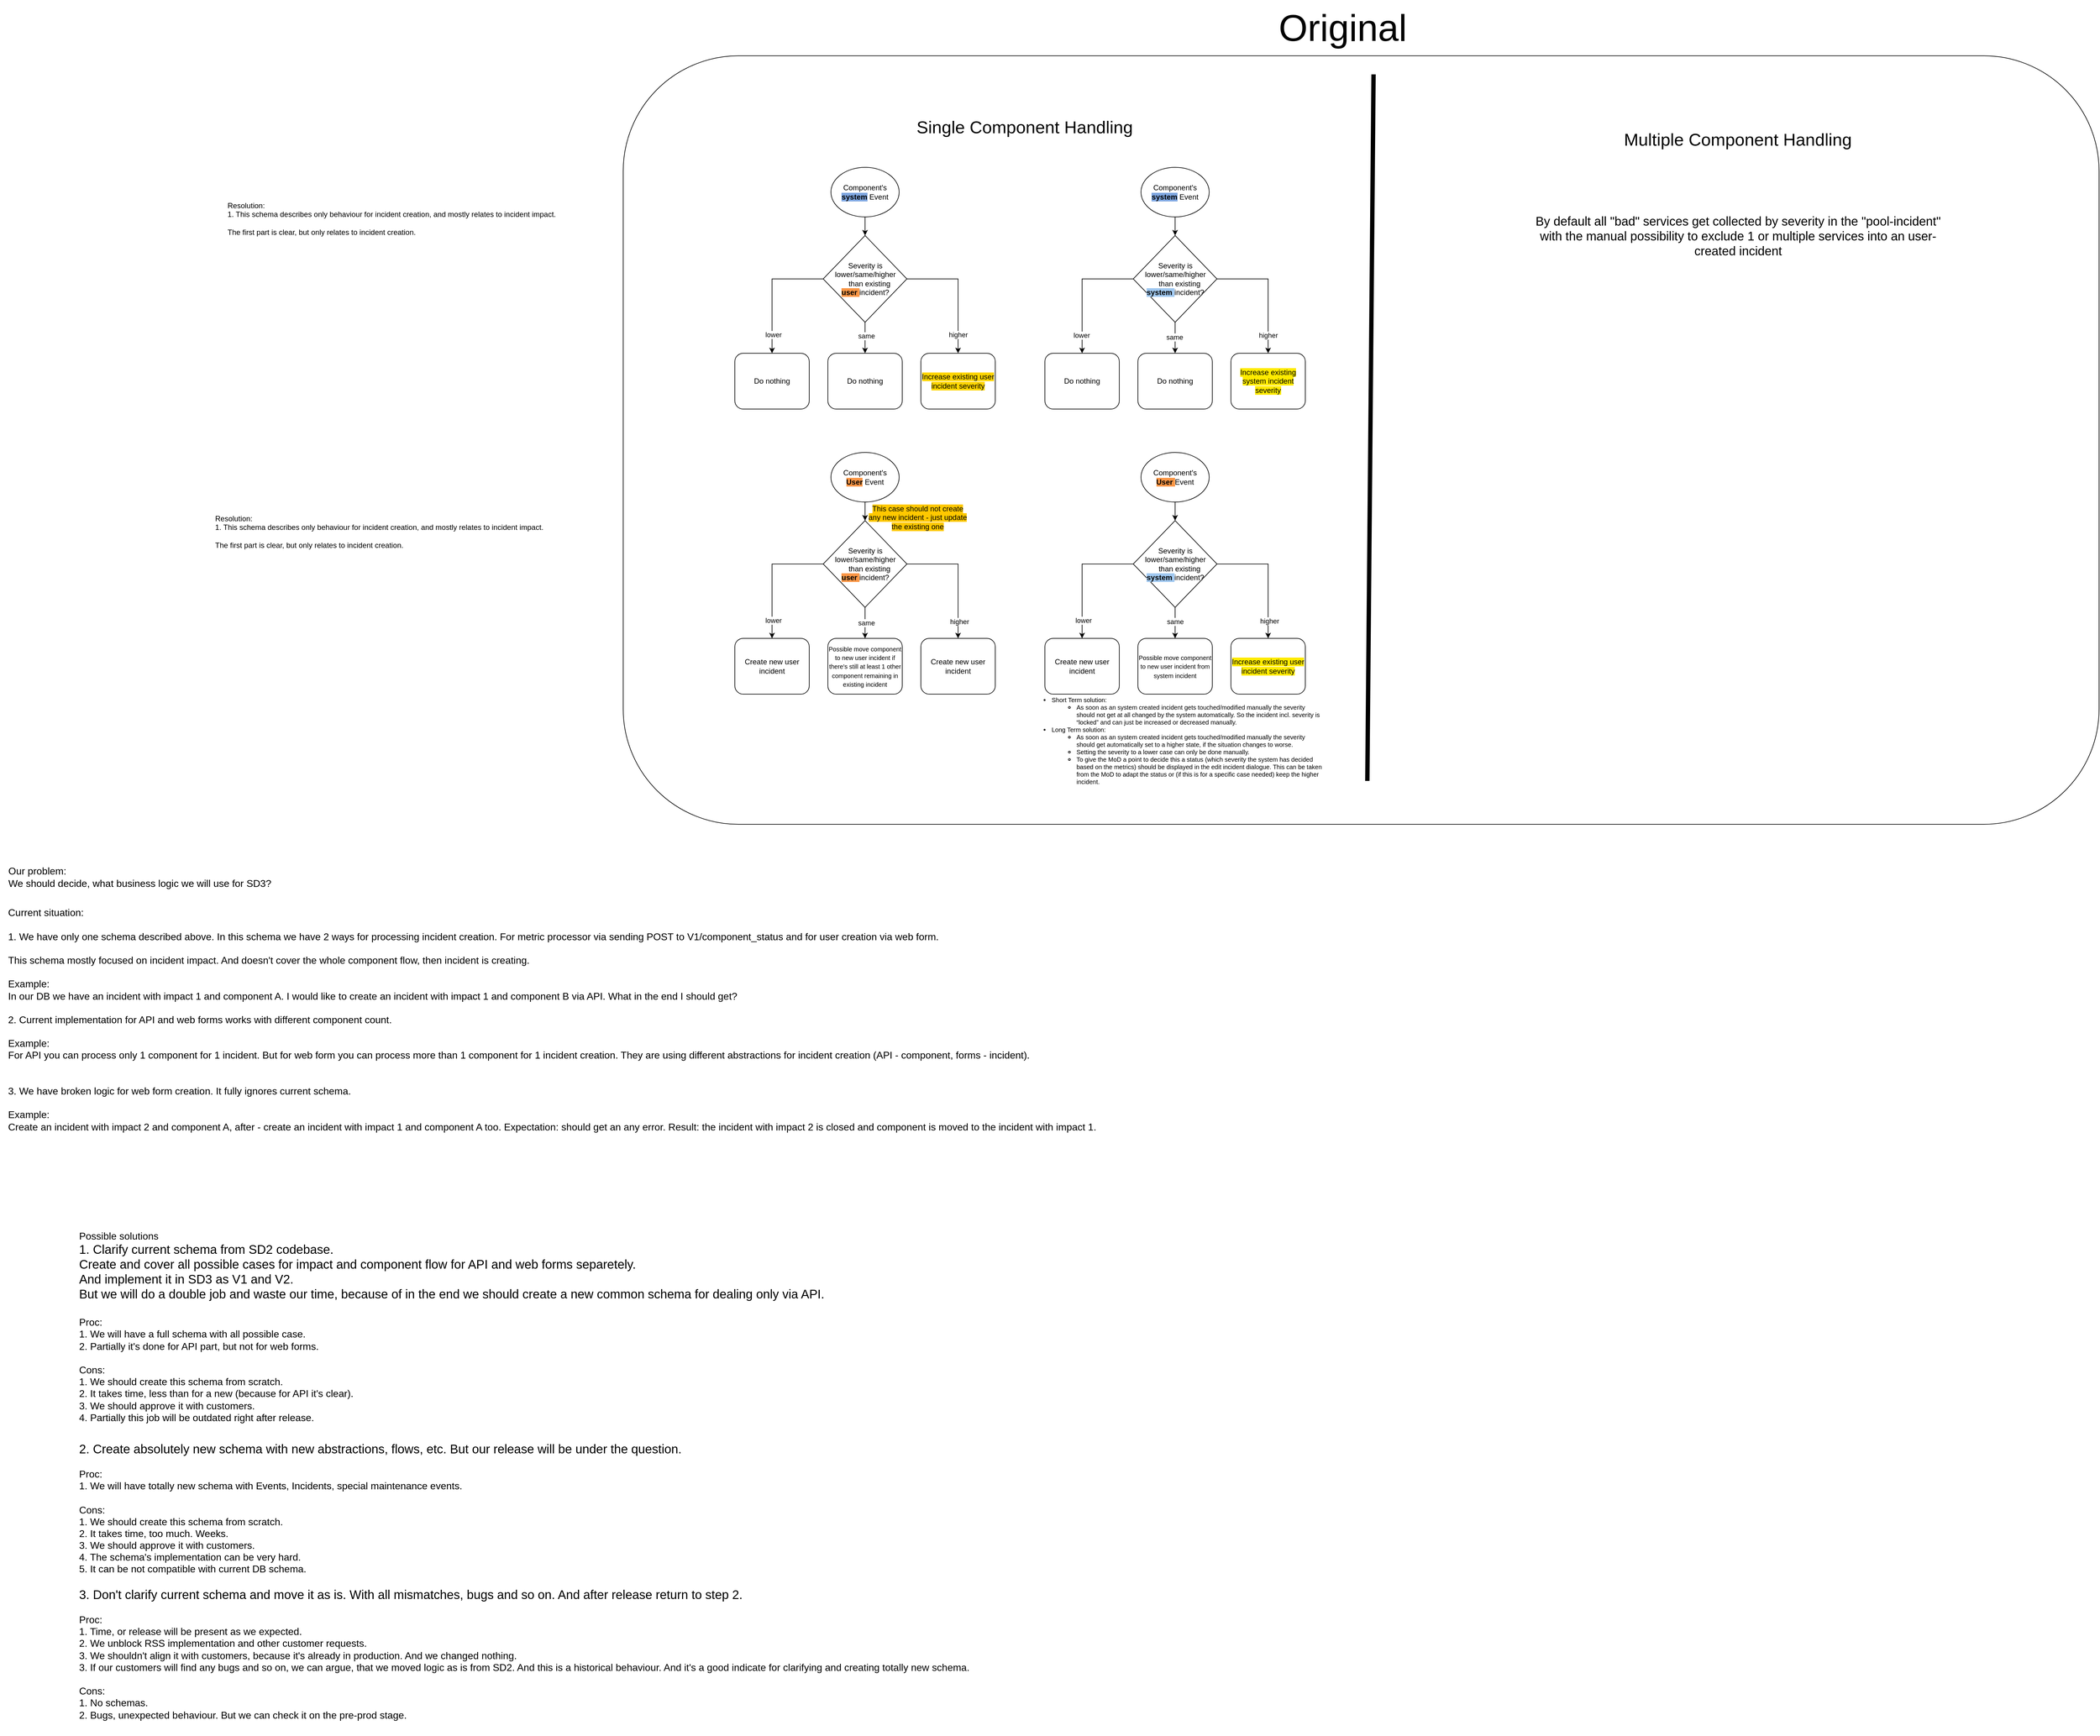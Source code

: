 <mxfile version="24.7.17">
  <diagram id="23iRSUPoRavnBvh4doch" name="Page-1">
    <mxGraphModel dx="3019" dy="1854" grid="1" gridSize="10" guides="1" tooltips="1" connect="1" arrows="1" fold="1" page="1" pageScale="1" pageWidth="827" pageHeight="1169" math="0" shadow="0">
      <root>
        <mxCell id="0" />
        <mxCell id="1" parent="0" />
        <mxCell id="AOC4Pka1vFd79-6JaPsT-1" value="" style="rounded=1;whiteSpace=wrap;html=1;" parent="1" vertex="1">
          <mxGeometry x="-180" y="-10" width="2380" height="1240" as="geometry" />
        </mxCell>
        <mxCell id="toGkSWeK2i7E6_Ux2etf-1" style="edgeStyle=orthogonalEdgeStyle;rounded=0;orthogonalLoop=1;jettySize=auto;html=1;exitX=0.5;exitY=1;exitDx=0;exitDy=0;entryX=0.5;entryY=0;entryDx=0;entryDy=0;" parent="1" source="toGkSWeK2i7E6_Ux2etf-2" target="toGkSWeK2i7E6_Ux2etf-9" edge="1">
          <mxGeometry relative="1" as="geometry" />
        </mxCell>
        <mxCell id="toGkSWeK2i7E6_Ux2etf-2" value="Component&#39;s &lt;b&gt;&lt;span style=&quot;background-color: rgb(126, 166, 224);&quot;&gt;system&lt;/span&gt; &lt;/b&gt;Event" style="ellipse;whiteSpace=wrap;html=1;" parent="1" vertex="1">
          <mxGeometry x="155" y="170" width="110" height="80" as="geometry" />
        </mxCell>
        <mxCell id="toGkSWeK2i7E6_Ux2etf-3" style="edgeStyle=orthogonalEdgeStyle;rounded=0;orthogonalLoop=1;jettySize=auto;html=1;exitX=0.5;exitY=1;exitDx=0;exitDy=0;entryX=0.5;entryY=0;entryDx=0;entryDy=0;" parent="1" source="toGkSWeK2i7E6_Ux2etf-9" target="toGkSWeK2i7E6_Ux2etf-11" edge="1">
          <mxGeometry relative="1" as="geometry" />
        </mxCell>
        <mxCell id="toGkSWeK2i7E6_Ux2etf-4" value="same" style="edgeLabel;html=1;align=center;verticalAlign=middle;resizable=0;points=[];" parent="toGkSWeK2i7E6_Ux2etf-3" vertex="1" connectable="0">
          <mxGeometry x="-0.133" y="2" relative="1" as="geometry">
            <mxPoint as="offset" />
          </mxGeometry>
        </mxCell>
        <mxCell id="toGkSWeK2i7E6_Ux2etf-5" style="edgeStyle=orthogonalEdgeStyle;rounded=0;orthogonalLoop=1;jettySize=auto;html=1;exitX=0;exitY=0.5;exitDx=0;exitDy=0;entryX=0.5;entryY=0;entryDx=0;entryDy=0;" parent="1" source="toGkSWeK2i7E6_Ux2etf-9" target="toGkSWeK2i7E6_Ux2etf-10" edge="1">
          <mxGeometry relative="1" as="geometry" />
        </mxCell>
        <mxCell id="toGkSWeK2i7E6_Ux2etf-6" value="&lt;div&gt;lower&lt;/div&gt;" style="edgeLabel;html=1;align=center;verticalAlign=middle;resizable=0;points=[];" parent="toGkSWeK2i7E6_Ux2etf-5" vertex="1" connectable="0">
          <mxGeometry x="0.687" y="2" relative="1" as="geometry">
            <mxPoint y="1" as="offset" />
          </mxGeometry>
        </mxCell>
        <mxCell id="toGkSWeK2i7E6_Ux2etf-7" style="edgeStyle=orthogonalEdgeStyle;rounded=0;orthogonalLoop=1;jettySize=auto;html=1;exitX=1;exitY=0.5;exitDx=0;exitDy=0;entryX=0.5;entryY=0;entryDx=0;entryDy=0;" parent="1" source="toGkSWeK2i7E6_Ux2etf-9" target="toGkSWeK2i7E6_Ux2etf-12" edge="1">
          <mxGeometry relative="1" as="geometry" />
        </mxCell>
        <mxCell id="toGkSWeK2i7E6_Ux2etf-8" value="higher" style="edgeLabel;html=1;align=center;verticalAlign=middle;resizable=0;points=[];" parent="toGkSWeK2i7E6_Ux2etf-7" vertex="1" connectable="0">
          <mxGeometry x="0.687" relative="1" as="geometry">
            <mxPoint y="1" as="offset" />
          </mxGeometry>
        </mxCell>
        <mxCell id="toGkSWeK2i7E6_Ux2etf-9" value="Severity is &#x9;&lt;br&gt;lower/same/higher &lt;br&gt;&lt;span style=&quot;&quot;&gt;&lt;span style=&quot;white-space: pre;&quot;&gt;&amp;nbsp;&amp;nbsp;&amp;nbsp;&amp;nbsp;&lt;/span&gt;&lt;/span&gt;than existing &lt;br&gt;&lt;b&gt;&lt;span style=&quot;background-color: rgb(250 , 150 , 70)&quot;&gt;user &lt;/span&gt;&lt;/b&gt;incident?" style="rhombus;whiteSpace=wrap;html=1;" parent="1" vertex="1">
          <mxGeometry x="142.5" y="280" width="135" height="140" as="geometry" />
        </mxCell>
        <mxCell id="toGkSWeK2i7E6_Ux2etf-10" value="Do nothing" style="rounded=1;whiteSpace=wrap;html=1;" parent="1" vertex="1">
          <mxGeometry y="470" width="120" height="90" as="geometry" />
        </mxCell>
        <mxCell id="toGkSWeK2i7E6_Ux2etf-11" value="Do nothing" style="rounded=1;whiteSpace=wrap;html=1;" parent="1" vertex="1">
          <mxGeometry x="150" y="470" width="120" height="90" as="geometry" />
        </mxCell>
        <mxCell id="toGkSWeK2i7E6_Ux2etf-12" value="&lt;span style=&quot;background-color: rgb(255, 213, 0);&quot;&gt;Increase existing user incident severity&lt;/span&gt;" style="rounded=1;whiteSpace=wrap;html=1;" parent="1" vertex="1">
          <mxGeometry x="300" y="470" width="120" height="90" as="geometry" />
        </mxCell>
        <mxCell id="toGkSWeK2i7E6_Ux2etf-13" style="edgeStyle=orthogonalEdgeStyle;rounded=0;orthogonalLoop=1;jettySize=auto;html=1;exitX=0.5;exitY=1;exitDx=0;exitDy=0;entryX=0.5;entryY=0;entryDx=0;entryDy=0;" parent="1" source="toGkSWeK2i7E6_Ux2etf-14" target="toGkSWeK2i7E6_Ux2etf-21" edge="1">
          <mxGeometry relative="1" as="geometry" />
        </mxCell>
        <mxCell id="toGkSWeK2i7E6_Ux2etf-14" value="Component&#39;s &lt;b&gt;&lt;span style=&quot;background-color: rgb(126, 166, 224);&quot;&gt;system&lt;/span&gt; &lt;/b&gt;Event" style="ellipse;whiteSpace=wrap;html=1;" parent="1" vertex="1">
          <mxGeometry x="655" y="170" width="110" height="80" as="geometry" />
        </mxCell>
        <mxCell id="toGkSWeK2i7E6_Ux2etf-15" style="edgeStyle=orthogonalEdgeStyle;rounded=0;orthogonalLoop=1;jettySize=auto;html=1;exitX=0.5;exitY=1;exitDx=0;exitDy=0;entryX=0.5;entryY=0;entryDx=0;entryDy=0;" parent="1" source="toGkSWeK2i7E6_Ux2etf-21" target="toGkSWeK2i7E6_Ux2etf-23" edge="1">
          <mxGeometry relative="1" as="geometry" />
        </mxCell>
        <mxCell id="toGkSWeK2i7E6_Ux2etf-16" value="same" style="edgeLabel;html=1;align=center;verticalAlign=middle;resizable=0;points=[];" parent="toGkSWeK2i7E6_Ux2etf-15" vertex="1" connectable="0">
          <mxGeometry x="-0.067" y="-1" relative="1" as="geometry">
            <mxPoint as="offset" />
          </mxGeometry>
        </mxCell>
        <mxCell id="toGkSWeK2i7E6_Ux2etf-17" style="edgeStyle=orthogonalEdgeStyle;rounded=0;orthogonalLoop=1;jettySize=auto;html=1;exitX=0;exitY=0.5;exitDx=0;exitDy=0;entryX=0.5;entryY=0;entryDx=0;entryDy=0;" parent="1" source="toGkSWeK2i7E6_Ux2etf-21" target="toGkSWeK2i7E6_Ux2etf-22" edge="1">
          <mxGeometry relative="1" as="geometry" />
        </mxCell>
        <mxCell id="toGkSWeK2i7E6_Ux2etf-18" value="lower" style="edgeLabel;html=1;align=center;verticalAlign=middle;resizable=0;points=[];" parent="toGkSWeK2i7E6_Ux2etf-17" vertex="1" connectable="0">
          <mxGeometry x="0.704" y="-1" relative="1" as="geometry">
            <mxPoint y="1" as="offset" />
          </mxGeometry>
        </mxCell>
        <mxCell id="toGkSWeK2i7E6_Ux2etf-19" style="edgeStyle=orthogonalEdgeStyle;rounded=0;orthogonalLoop=1;jettySize=auto;html=1;exitX=1;exitY=0.5;exitDx=0;exitDy=0;entryX=0.5;entryY=0;entryDx=0;entryDy=0;" parent="1" source="toGkSWeK2i7E6_Ux2etf-21" target="toGkSWeK2i7E6_Ux2etf-24" edge="1">
          <mxGeometry relative="1" as="geometry" />
        </mxCell>
        <mxCell id="toGkSWeK2i7E6_Ux2etf-20" value="higher" style="edgeLabel;html=1;align=center;verticalAlign=middle;resizable=0;points=[];" parent="toGkSWeK2i7E6_Ux2etf-19" vertex="1" connectable="0">
          <mxGeometry x="0.72" relative="1" as="geometry">
            <mxPoint y="-1" as="offset" />
          </mxGeometry>
        </mxCell>
        <mxCell id="toGkSWeK2i7E6_Ux2etf-21" value="Severity is &#x9;&lt;br&gt;lower/same/higher &lt;br&gt;&lt;span style=&quot;&quot;&gt;&lt;span style=&quot;white-space: pre;&quot;&gt;&amp;nbsp;&amp;nbsp;&amp;nbsp;&amp;nbsp;&lt;/span&gt;&lt;/span&gt;than existing &lt;br&gt;&lt;b&gt;&lt;span style=&quot;background-color: rgb(160 , 200 , 240)&quot;&gt;system &lt;/span&gt;&lt;/b&gt;incident?" style="rhombus;whiteSpace=wrap;html=1;" parent="1" vertex="1">
          <mxGeometry x="642.5" y="280" width="135" height="140" as="geometry" />
        </mxCell>
        <mxCell id="toGkSWeK2i7E6_Ux2etf-22" value="Do nothing" style="rounded=1;whiteSpace=wrap;html=1;" parent="1" vertex="1">
          <mxGeometry x="500" y="470" width="120" height="90" as="geometry" />
        </mxCell>
        <mxCell id="toGkSWeK2i7E6_Ux2etf-23" value="Do nothing" style="rounded=1;whiteSpace=wrap;html=1;" parent="1" vertex="1">
          <mxGeometry x="650" y="470" width="120" height="90" as="geometry" />
        </mxCell>
        <mxCell id="toGkSWeK2i7E6_Ux2etf-24" value="&lt;span style=&quot;background-color: rgb(255, 234, 0);&quot;&gt;Increase existing system incident severity&lt;/span&gt;" style="rounded=1;whiteSpace=wrap;html=1;" parent="1" vertex="1">
          <mxGeometry x="800" y="470" width="120" height="90" as="geometry" />
        </mxCell>
        <mxCell id="toGkSWeK2i7E6_Ux2etf-25" style="edgeStyle=orthogonalEdgeStyle;rounded=0;orthogonalLoop=1;jettySize=auto;html=1;exitX=0.5;exitY=1;exitDx=0;exitDy=0;entryX=0.5;entryY=0;entryDx=0;entryDy=0;" parent="1" source="toGkSWeK2i7E6_Ux2etf-26" target="toGkSWeK2i7E6_Ux2etf-33" edge="1">
          <mxGeometry relative="1" as="geometry" />
        </mxCell>
        <mxCell id="toGkSWeK2i7E6_Ux2etf-26" value="Component&#39;s&lt;br&gt; &lt;b&gt;&lt;span style=&quot;background-color: rgb(250, 150, 70);&quot;&gt;User&lt;/span&gt; &lt;/b&gt;Event" style="ellipse;whiteSpace=wrap;html=1;" parent="1" vertex="1">
          <mxGeometry x="155" y="630" width="110" height="80" as="geometry" />
        </mxCell>
        <mxCell id="toGkSWeK2i7E6_Ux2etf-27" style="edgeStyle=orthogonalEdgeStyle;rounded=0;orthogonalLoop=1;jettySize=auto;html=1;exitX=0.5;exitY=1;exitDx=0;exitDy=0;entryX=0.5;entryY=0;entryDx=0;entryDy=0;" parent="1" source="toGkSWeK2i7E6_Ux2etf-33" target="toGkSWeK2i7E6_Ux2etf-35" edge="1">
          <mxGeometry relative="1" as="geometry" />
        </mxCell>
        <mxCell id="toGkSWeK2i7E6_Ux2etf-28" value="same" style="edgeLabel;html=1;align=center;verticalAlign=middle;resizable=0;points=[];" parent="toGkSWeK2i7E6_Ux2etf-27" vertex="1" connectable="0">
          <mxGeometry y="2" relative="1" as="geometry">
            <mxPoint as="offset" />
          </mxGeometry>
        </mxCell>
        <mxCell id="toGkSWeK2i7E6_Ux2etf-29" style="edgeStyle=orthogonalEdgeStyle;rounded=0;orthogonalLoop=1;jettySize=auto;html=1;exitX=0;exitY=0.5;exitDx=0;exitDy=0;entryX=0.5;entryY=0;entryDx=0;entryDy=0;" parent="1" source="toGkSWeK2i7E6_Ux2etf-33" target="toGkSWeK2i7E6_Ux2etf-34" edge="1">
          <mxGeometry relative="1" as="geometry" />
        </mxCell>
        <mxCell id="toGkSWeK2i7E6_Ux2etf-30" value="lower" style="edgeLabel;html=1;align=center;verticalAlign=middle;resizable=0;points=[];" parent="toGkSWeK2i7E6_Ux2etf-29" vertex="1" connectable="0">
          <mxGeometry x="0.72" y="2" relative="1" as="geometry">
            <mxPoint y="-1" as="offset" />
          </mxGeometry>
        </mxCell>
        <mxCell id="toGkSWeK2i7E6_Ux2etf-31" style="edgeStyle=orthogonalEdgeStyle;rounded=0;orthogonalLoop=1;jettySize=auto;html=1;exitX=1;exitY=0.5;exitDx=0;exitDy=0;entryX=0.5;entryY=0;entryDx=0;entryDy=0;" parent="1" source="toGkSWeK2i7E6_Ux2etf-33" target="toGkSWeK2i7E6_Ux2etf-36" edge="1">
          <mxGeometry relative="1" as="geometry" />
        </mxCell>
        <mxCell id="toGkSWeK2i7E6_Ux2etf-32" value="higher" style="edgeLabel;html=1;align=center;verticalAlign=middle;resizable=0;points=[];" parent="toGkSWeK2i7E6_Ux2etf-31" vertex="1" connectable="0">
          <mxGeometry x="0.704" y="2" relative="1" as="geometry">
            <mxPoint y="3" as="offset" />
          </mxGeometry>
        </mxCell>
        <mxCell id="toGkSWeK2i7E6_Ux2etf-33" value="Severity is &#x9;&lt;br&gt;lower/same/higher &lt;br&gt;&lt;span style=&quot;&quot;&gt;&lt;span style=&quot;white-space: pre;&quot;&gt;&amp;nbsp;&amp;nbsp;&amp;nbsp;&amp;nbsp;&lt;/span&gt;&lt;/span&gt;than existing &lt;br&gt;&lt;b&gt;&lt;span style=&quot;background-color: rgb(250 , 150 , 70)&quot;&gt;user &lt;/span&gt;&lt;/b&gt;incident?" style="rhombus;whiteSpace=wrap;html=1;" parent="1" vertex="1">
          <mxGeometry x="142.5" y="740" width="135" height="140" as="geometry" />
        </mxCell>
        <mxCell id="toGkSWeK2i7E6_Ux2etf-34" value="Create new user incident" style="rounded=1;whiteSpace=wrap;html=1;" parent="1" vertex="1">
          <mxGeometry y="930" width="120" height="90" as="geometry" />
        </mxCell>
        <mxCell id="toGkSWeK2i7E6_Ux2etf-35" value="&lt;font style=&quot;font-size: 10px&quot;&gt;Possible move component to new user incident if there&#39;s still at least 1 other component remaining in existing incident&lt;/font&gt;" style="rounded=1;whiteSpace=wrap;html=1;" parent="1" vertex="1">
          <mxGeometry x="150" y="930" width="120" height="90" as="geometry" />
        </mxCell>
        <mxCell id="toGkSWeK2i7E6_Ux2etf-36" value="Create new user incident" style="rounded=1;whiteSpace=wrap;html=1;" parent="1" vertex="1">
          <mxGeometry x="300" y="930" width="120" height="90" as="geometry" />
        </mxCell>
        <mxCell id="toGkSWeK2i7E6_Ux2etf-37" style="edgeStyle=orthogonalEdgeStyle;rounded=0;orthogonalLoop=1;jettySize=auto;html=1;exitX=0.5;exitY=1;exitDx=0;exitDy=0;entryX=0.5;entryY=0;entryDx=0;entryDy=0;" parent="1" source="toGkSWeK2i7E6_Ux2etf-38" target="toGkSWeK2i7E6_Ux2etf-45" edge="1">
          <mxGeometry relative="1" as="geometry" />
        </mxCell>
        <mxCell id="toGkSWeK2i7E6_Ux2etf-38" value="Component&#39;s&lt;br&gt; &lt;b&gt;&lt;span style=&quot;background-color: rgb(250, 150, 70);&quot;&gt;User &lt;/span&gt;&lt;/b&gt;Event" style="ellipse;whiteSpace=wrap;html=1;" parent="1" vertex="1">
          <mxGeometry x="655" y="630" width="110" height="80" as="geometry" />
        </mxCell>
        <mxCell id="toGkSWeK2i7E6_Ux2etf-39" style="edgeStyle=orthogonalEdgeStyle;rounded=0;orthogonalLoop=1;jettySize=auto;html=1;exitX=0.5;exitY=1;exitDx=0;exitDy=0;entryX=0.5;entryY=0;entryDx=0;entryDy=0;" parent="1" source="toGkSWeK2i7E6_Ux2etf-45" target="toGkSWeK2i7E6_Ux2etf-47" edge="1">
          <mxGeometry relative="1" as="geometry" />
        </mxCell>
        <mxCell id="toGkSWeK2i7E6_Ux2etf-40" value="same" style="edgeLabel;html=1;align=center;verticalAlign=middle;resizable=0;points=[];" parent="toGkSWeK2i7E6_Ux2etf-39" vertex="1" connectable="0">
          <mxGeometry x="-0.133" relative="1" as="geometry">
            <mxPoint y="1" as="offset" />
          </mxGeometry>
        </mxCell>
        <mxCell id="toGkSWeK2i7E6_Ux2etf-41" style="edgeStyle=orthogonalEdgeStyle;rounded=0;orthogonalLoop=1;jettySize=auto;html=1;exitX=0;exitY=0.5;exitDx=0;exitDy=0;entryX=0.5;entryY=0;entryDx=0;entryDy=0;" parent="1" source="toGkSWeK2i7E6_Ux2etf-45" target="toGkSWeK2i7E6_Ux2etf-46" edge="1">
          <mxGeometry relative="1" as="geometry" />
        </mxCell>
        <mxCell id="toGkSWeK2i7E6_Ux2etf-42" value="lower" style="edgeLabel;html=1;align=center;verticalAlign=middle;resizable=0;points=[];" parent="toGkSWeK2i7E6_Ux2etf-41" vertex="1" connectable="0">
          <mxGeometry x="0.72" y="2" relative="1" as="geometry">
            <mxPoint y="-1" as="offset" />
          </mxGeometry>
        </mxCell>
        <mxCell id="toGkSWeK2i7E6_Ux2etf-43" style="edgeStyle=orthogonalEdgeStyle;rounded=0;orthogonalLoop=1;jettySize=auto;html=1;exitX=1;exitY=0.5;exitDx=0;exitDy=0;entryX=0.5;entryY=0;entryDx=0;entryDy=0;" parent="1" source="toGkSWeK2i7E6_Ux2etf-45" target="toGkSWeK2i7E6_Ux2etf-48" edge="1">
          <mxGeometry relative="1" as="geometry" />
        </mxCell>
        <mxCell id="toGkSWeK2i7E6_Ux2etf-44" value="higher" style="edgeLabel;html=1;align=center;verticalAlign=middle;resizable=0;points=[];" parent="toGkSWeK2i7E6_Ux2etf-43" vertex="1" connectable="0">
          <mxGeometry x="0.704" y="2" relative="1" as="geometry">
            <mxPoint y="2" as="offset" />
          </mxGeometry>
        </mxCell>
        <mxCell id="toGkSWeK2i7E6_Ux2etf-45" value="Severity is &#x9;&lt;br&gt;lower/same/higher &lt;br&gt;&lt;span style=&quot;&quot;&gt;&lt;span style=&quot;white-space: pre;&quot;&gt;&amp;nbsp;&amp;nbsp;&amp;nbsp;&amp;nbsp;&lt;/span&gt;&lt;/span&gt;than existing &lt;br&gt;&lt;b&gt;&lt;span style=&quot;background-color: rgb(160 , 200 , 240)&quot;&gt;system &lt;/span&gt;&lt;/b&gt;incident?" style="rhombus;whiteSpace=wrap;html=1;" parent="1" vertex="1">
          <mxGeometry x="642.5" y="740" width="135" height="140" as="geometry" />
        </mxCell>
        <mxCell id="toGkSWeK2i7E6_Ux2etf-46" value="Create new user incident" style="rounded=1;whiteSpace=wrap;html=1;" parent="1" vertex="1">
          <mxGeometry x="500" y="930" width="120" height="90" as="geometry" />
        </mxCell>
        <mxCell id="toGkSWeK2i7E6_Ux2etf-47" value="&lt;font style=&quot;font-size: 10px&quot;&gt;Possible move component to new user incident from system incident&lt;/font&gt;" style="rounded=1;whiteSpace=wrap;html=1;" parent="1" vertex="1">
          <mxGeometry x="650" y="930" width="120" height="90" as="geometry" />
        </mxCell>
        <mxCell id="toGkSWeK2i7E6_Ux2etf-48" value="&lt;span style=&quot;color: rgb(0, 0, 0); font-family: Helvetica; font-size: 12px; font-style: normal; font-variant-ligatures: normal; font-variant-caps: normal; font-weight: 400; letter-spacing: normal; orphans: 2; text-align: center; text-indent: 0px; text-transform: none; widows: 2; word-spacing: 0px; -webkit-text-stroke-width: 0px; background-color: rgb(255, 234, 0); text-decoration-thickness: initial; text-decoration-style: initial; text-decoration-color: initial; float: none; display: inline !important;&quot;&gt;Increase existing user incident severity&lt;/span&gt;" style="rounded=1;whiteSpace=wrap;html=1;" parent="1" vertex="1">
          <mxGeometry x="800" y="930" width="120" height="90" as="geometry" />
        </mxCell>
        <mxCell id="toGkSWeK2i7E6_Ux2etf-49" value="&lt;span style=&quot;background-color: rgb(255, 200, 0);&quot;&gt;This case should not create any new incident - just update the existing one&lt;/span&gt;" style="text;html=1;strokeColor=none;fillColor=none;align=center;verticalAlign=middle;whiteSpace=wrap;rounded=0;" parent="1" vertex="1">
          <mxGeometry x="210" y="720" width="170" height="30" as="geometry" />
        </mxCell>
        <mxCell id="toGkSWeK2i7E6_Ux2etf-50" value="&lt;ul style=&quot;margin-bottom: 0cm; text-align: start; margin-top: 0cm; font-size: 10px;&quot; type=&quot;disc&quot;&gt;&lt;li style=&quot;margin: 0cm; font-family: Calibri, sans-serif;&quot; class=&quot;MsoListParagraph&quot;&gt;Short Term solution:&lt;/li&gt;&lt;ul style=&quot;margin-bottom: 0cm; margin-top: 0cm;&quot; type=&quot;circle&quot;&gt;&lt;li style=&quot;margin: 0cm; font-family: Calibri, sans-serif;&quot; class=&quot;MsoListParagraph&quot;&gt;&lt;span lang=&quot;EN-US&quot;&gt;As soon as an system created incident gets touched/modified manually the severity should not get at all changed by the system automatically. So the incident incl. severity is “locked” and can just be increased or decreased manually.&lt;/span&gt;&lt;/li&gt;&lt;/ul&gt;&lt;li style=&quot;margin: 0cm; font-family: Calibri, sans-serif;&quot; class=&quot;MsoListParagraph&quot;&gt;&lt;span lang=&quot;EN-US&quot;&gt;Long Term solution:&lt;/span&gt;&lt;/li&gt;&lt;ul style=&quot;margin-bottom: 0cm; margin-top: 0cm;&quot; type=&quot;circle&quot;&gt;&lt;li style=&quot;margin: 0cm; font-family: Calibri, sans-serif;&quot; class=&quot;MsoListParagraph&quot;&gt;&lt;span lang=&quot;EN-US&quot;&gt;As soon as an system created incident gets touched/modified manually the severity should get automatically set to a higher state, if the situation changes to worse.&lt;/span&gt;&lt;/li&gt;&lt;li style=&quot;margin: 0cm; font-family: Calibri, sans-serif;&quot; class=&quot;MsoListParagraph&quot;&gt;&lt;span lang=&quot;EN-US&quot;&gt;Setting the severity to a lower case can only be done manually.&lt;/span&gt;&lt;/li&gt;&lt;li style=&quot;margin: 0cm; font-family: Calibri, sans-serif;&quot; class=&quot;MsoListParagraph&quot;&gt;&lt;span lang=&quot;EN-US&quot;&gt;To give the MoD a point to decide this a status (which severity the system has decided based on the metrics) should be displayed in the edit incident dialogue. This can be taken from the MoD to adapt the status or (if this is for a specific case needed) keep the higher incident.&lt;/span&gt;&lt;/li&gt;&lt;/ul&gt;&lt;/ul&gt;" style="text;html=1;strokeColor=none;fillColor=none;align=center;verticalAlign=middle;whiteSpace=wrap;rounded=0;" parent="1" vertex="1">
          <mxGeometry x="470" y="1080" width="480" height="30" as="geometry" />
        </mxCell>
        <mxCell id="toGkSWeK2i7E6_Ux2etf-51" value="&lt;font style=&quot;font-size: 28px;&quot;&gt;Single Component Handling&lt;/font&gt;" style="text;html=1;strokeColor=none;fillColor=none;align=center;verticalAlign=middle;whiteSpace=wrap;rounded=0;" parent="1" vertex="1">
          <mxGeometry x="230" y="90" width="475" height="30" as="geometry" />
        </mxCell>
        <mxCell id="toGkSWeK2i7E6_Ux2etf-52" value="&lt;font style=&quot;font-size: 28px;&quot;&gt;Multiple Component Handling&lt;/font&gt;" style="text;html=1;strokeColor=none;fillColor=none;align=center;verticalAlign=middle;whiteSpace=wrap;rounded=0;" parent="1" vertex="1">
          <mxGeometry x="1380" y="110" width="475" height="30" as="geometry" />
        </mxCell>
        <mxCell id="toGkSWeK2i7E6_Ux2etf-53" value="" style="endArrow=none;html=1;rounded=0;strokeWidth=7;" parent="1" edge="1">
          <mxGeometry width="50" height="50" relative="1" as="geometry">
            <mxPoint x="1020" y="1160" as="sourcePoint" />
            <mxPoint x="1030" y="20" as="targetPoint" />
          </mxGeometry>
        </mxCell>
        <mxCell id="toGkSWeK2i7E6_Ux2etf-54" value="&lt;font style=&quot;font-size: 20px;&quot;&gt;By default all &quot;bad&quot; services get collected by severity in the &quot;pool-incident&quot; with the manual possibility to exclude 1 or multiple services into an user-created incident&lt;/font&gt;" style="text;html=1;strokeColor=none;fillColor=none;align=center;verticalAlign=middle;whiteSpace=wrap;rounded=0;" parent="1" vertex="1">
          <mxGeometry x="1282.5" y="170" width="670" height="220" as="geometry" />
        </mxCell>
        <mxCell id="AOC4Pka1vFd79-6JaPsT-2" value="&lt;font style=&quot;font-size: 60px;&quot;&gt;Original&lt;/font&gt;" style="text;html=1;align=center;verticalAlign=middle;resizable=0;points=[];autosize=1;strokeColor=none;fillColor=none;" parent="1" vertex="1">
          <mxGeometry x="865" y="-100" width="230" height="90" as="geometry" />
        </mxCell>
        <mxCell id="AOC4Pka1vFd79-6JaPsT-4" value="Resolution:&lt;div&gt;1. This schema describes only behaviour for incident creation, and mostly relates to incident impact.&lt;/div&gt;&lt;div&gt;&lt;br&gt;&lt;/div&gt;&lt;div&gt;The first part is clear, but only relates to incident creation.&lt;/div&gt;&lt;div&gt;&lt;br&gt;&lt;/div&gt;" style="text;html=1;align=left;verticalAlign=middle;resizable=0;points=[];autosize=1;strokeColor=none;fillColor=none;" parent="1" vertex="1">
          <mxGeometry x="-820" y="215" width="550" height="90" as="geometry" />
        </mxCell>
        <mxCell id="AOC4Pka1vFd79-6JaPsT-5" value="Resolution:&lt;div&gt;1. This schema describes only behaviour for incident creation, and mostly relates to incident impact.&lt;/div&gt;&lt;div&gt;&lt;br&gt;&lt;/div&gt;&lt;div&gt;The first part is clear, but only relates to incident creation.&lt;/div&gt;&lt;div&gt;&lt;br&gt;&lt;/div&gt;" style="text;html=1;align=left;verticalAlign=middle;resizable=0;points=[];autosize=1;strokeColor=none;fillColor=none;" parent="1" vertex="1">
          <mxGeometry x="-840" y="720" width="550" height="90" as="geometry" />
        </mxCell>
        <mxCell id="YE3IDIWjHSFLGlkIU7ly-1" value="&lt;div style=&quot;text-align: left;&quot;&gt;&lt;span style=&quot;font-size: 16px; background-color: initial;&quot;&gt;Current situation:&lt;/span&gt;&lt;/div&gt;&lt;div style=&quot;text-align: left;&quot;&gt;&lt;span style=&quot;font-size: 16px;&quot;&gt;&lt;br&gt;&lt;/span&gt;&lt;/div&gt;&lt;div style=&quot;text-align: left;&quot;&gt;&lt;span style=&quot;font-size: 16px;&quot;&gt;1. We have only one schema described above. In this schema we have 2 ways for processing incident creation. For metric processor via sending POST to V1/component_status and for user creation via web form.&lt;/span&gt;&lt;/div&gt;&lt;div style=&quot;text-align: left;&quot;&gt;&lt;span style=&quot;font-size: 16px;&quot;&gt;&lt;br&gt;&lt;/span&gt;&lt;/div&gt;&lt;div style=&quot;text-align: left;&quot;&gt;&lt;span style=&quot;font-size: 16px;&quot;&gt;This schema mostly focused on incident impact. And doesn&#39;t cover the whole component flow, then incident is creating.&lt;/span&gt;&lt;/div&gt;&lt;div style=&quot;text-align: left;&quot;&gt;&lt;span style=&quot;font-size: 16px;&quot;&gt;&lt;br&gt;&lt;/span&gt;&lt;/div&gt;&lt;div style=&quot;text-align: left;&quot;&gt;&lt;span style=&quot;font-size: 16px;&quot;&gt;Example:&lt;/span&gt;&lt;/div&gt;&lt;div style=&quot;text-align: left;&quot;&gt;&lt;span style=&quot;font-size: 16px;&quot;&gt;In our DB we have an incident with impact 1 and component A. I would like to create an incident with impact 1 and component B via API. What in the end I should get?&lt;/span&gt;&lt;/div&gt;&lt;div style=&quot;text-align: left;&quot;&gt;&lt;span style=&quot;font-size: 16px;&quot;&gt;&lt;br&gt;&lt;/span&gt;&lt;/div&gt;&lt;div style=&quot;text-align: left;&quot;&gt;&lt;span style=&quot;font-size: 16px;&quot;&gt;2. Current implementation for API and web forms works with different component count.&lt;/span&gt;&lt;/div&gt;&lt;div style=&quot;text-align: left;&quot;&gt;&lt;span style=&quot;font-size: 16px;&quot;&gt;&lt;br&gt;&lt;/span&gt;&lt;/div&gt;&lt;div style=&quot;text-align: left;&quot;&gt;&lt;span style=&quot;font-size: 16px;&quot;&gt;Example:&lt;/span&gt;&lt;/div&gt;&lt;div style=&quot;text-align: left;&quot;&gt;&lt;span style=&quot;font-size: 16px;&quot;&gt;For API you can process only 1 component for 1 incident. But for web form you can process more than 1 component for 1 incident creation. They are using different abstractions for incident creation (API - component, forms - incident).&lt;/span&gt;&lt;/div&gt;&lt;div style=&quot;text-align: left;&quot;&gt;&lt;span style=&quot;font-size: 16px;&quot;&gt;&lt;br&gt;&lt;/span&gt;&lt;/div&gt;&lt;div style=&quot;text-align: left;&quot;&gt;&lt;span style=&quot;font-size: 16px;&quot;&gt;&lt;br&gt;&lt;/span&gt;&lt;/div&gt;&lt;div style=&quot;text-align: left;&quot;&gt;&lt;span style=&quot;font-size: 16px;&quot;&gt;3. We have broken logic for web form creation. It fully ignores current schema.&amp;nbsp;&lt;/span&gt;&lt;/div&gt;&lt;div style=&quot;text-align: left;&quot;&gt;&lt;span style=&quot;font-size: 16px;&quot;&gt;&lt;br&gt;&lt;/span&gt;&lt;/div&gt;&lt;div style=&quot;text-align: left;&quot;&gt;&lt;span style=&quot;font-size: 16px;&quot;&gt;Example:&amp;nbsp;&lt;/span&gt;&lt;/div&gt;&lt;div style=&quot;text-align: left;&quot;&gt;&lt;span style=&quot;font-size: 16px;&quot;&gt;&lt;div&gt;Create an incident with impact 2 and component A, after - create an incident with impact 1 and component A too. Expectation: should get an any error. Result: the incident with impact 2 is closed and component is moved to the incident with impact 1.&lt;/div&gt;&lt;/span&gt;&lt;/div&gt;" style="text;html=1;align=center;verticalAlign=middle;resizable=0;points=[];autosize=1;strokeColor=none;fillColor=none;" vertex="1" parent="1">
          <mxGeometry x="-1185" y="1355" width="1780" height="380" as="geometry" />
        </mxCell>
        <mxCell id="YE3IDIWjHSFLGlkIU7ly-2" value="&lt;div style=&quot;text-align: left;&quot;&gt;&lt;span style=&quot;font-size: 16px;&quot;&gt;Our problem:&lt;/span&gt;&lt;/div&gt;&lt;div style=&quot;text-align: left;&quot;&gt;&lt;span style=&quot;font-size: 16px;&quot;&gt;We should decide, what business logic we will use for SD3?&lt;/span&gt;&lt;/div&gt;" style="text;html=1;align=center;verticalAlign=middle;resizable=0;points=[];autosize=1;strokeColor=none;fillColor=none;" vertex="1" parent="1">
          <mxGeometry x="-1185" y="1290" width="450" height="50" as="geometry" />
        </mxCell>
        <mxCell id="YE3IDIWjHSFLGlkIU7ly-3" value="&lt;div style=&quot;text-align: left;&quot;&gt;&lt;span style=&quot;font-size: 16px;&quot;&gt;Possible solutions&lt;/span&gt;&lt;/div&gt;&lt;div style=&quot;text-align: left; font-size: 20px;&quot;&gt;&lt;font style=&quot;font-size: 20px;&quot;&gt;1. Clarify current schema from SD2 codebase. &lt;br&gt;Create and cover all possible cases for impact and component flow for API and web forms separetely. &lt;br&gt;And implement it in SD3 as V1 and V2.&amp;nbsp;&lt;/font&gt;&lt;/div&gt;&lt;div style=&quot;text-align: left; font-size: 20px;&quot;&gt;&lt;font style=&quot;font-size: 20px;&quot;&gt;But we will do a double job and waste our time, because of in the end we should create a new common schema for dealing only via API.&amp;nbsp;&lt;/font&gt;&lt;/div&gt;&lt;div style=&quot;text-align: left; font-size: 20px;&quot;&gt;&lt;span style=&quot;&quot;&gt;&lt;br&gt;&lt;/span&gt;&lt;/div&gt;&lt;div style=&quot;text-align: left;&quot;&gt;&lt;span style=&quot;font-size: 16px;&quot;&gt;Proc:&amp;nbsp;&lt;/span&gt;&lt;/div&gt;&lt;div style=&quot;text-align: left;&quot;&gt;&lt;span style=&quot;font-size: 16px;&quot;&gt;1. We will have a full schema with all possible case.&lt;/span&gt;&lt;/div&gt;&lt;div style=&quot;text-align: left;&quot;&gt;&lt;span style=&quot;font-size: 16px;&quot;&gt;2. Partially it&#39;s done for API part, but not for web forms.&lt;/span&gt;&lt;/div&gt;&lt;div style=&quot;text-align: left;&quot;&gt;&lt;span style=&quot;font-size: 16px;&quot;&gt;&lt;br&gt;&lt;/span&gt;&lt;/div&gt;&lt;div style=&quot;text-align: left;&quot;&gt;&lt;span style=&quot;font-size: 16px;&quot;&gt;Cons:&lt;/span&gt;&lt;/div&gt;&lt;div style=&quot;text-align: left;&quot;&gt;&lt;span style=&quot;font-size: 16px;&quot;&gt;1.&amp;nbsp;&lt;/span&gt;&lt;span style=&quot;font-size: 16px; background-color: initial;&quot;&gt;We should create this schema from scratch.&lt;/span&gt;&lt;/div&gt;&lt;div style=&quot;text-align: left;&quot;&gt;&lt;span style=&quot;font-size: 16px;&quot;&gt;2. It takes time, less than for a new (because for API it&#39;s clear).&lt;/span&gt;&lt;/div&gt;&lt;div style=&quot;text-align: left;&quot;&gt;&lt;span style=&quot;font-size: 16px;&quot;&gt;3. We should approve it with customers.&lt;/span&gt;&lt;/div&gt;&lt;div style=&quot;text-align: left;&quot;&gt;&lt;span style=&quot;font-size: 16px;&quot;&gt;4. Partially this job will be outdated right after release.&lt;/span&gt;&lt;/div&gt;&lt;div style=&quot;text-align: left;&quot;&gt;&lt;br&gt;&lt;/div&gt;&lt;div style=&quot;text-align: left;&quot;&gt;&lt;br&gt;&lt;/div&gt;&lt;div style=&quot;text-align: left;&quot;&gt;&lt;div&gt;&lt;font style=&quot;font-size: 20px;&quot;&gt;2. Create absolutely new schema with new abstractions, flows, etc. But our release will be under the question.&lt;/font&gt;&lt;/div&gt;&lt;div&gt;&lt;span style=&quot;font-size: 16px;&quot;&gt;&lt;br&gt;&lt;/span&gt;&lt;/div&gt;&lt;div&gt;&lt;span style=&quot;font-size: 16px;&quot;&gt;Proc:&amp;nbsp;&lt;/span&gt;&lt;/div&gt;&lt;div&gt;&lt;span style=&quot;font-size: 16px;&quot;&gt;1. We will have totally new schema with Events, Incidents, special maintenance events.&lt;/span&gt;&lt;/div&gt;&lt;div&gt;&lt;span style=&quot;font-size: 16px;&quot;&gt;&lt;br&gt;&lt;/span&gt;&lt;/div&gt;&lt;div&gt;&lt;span style=&quot;font-size: 16px;&quot;&gt;Cons:&lt;/span&gt;&lt;/div&gt;&lt;div&gt;&lt;span style=&quot;font-size: 16px;&quot;&gt;1. We should create this schema from scratch.&lt;/span&gt;&lt;/div&gt;&lt;div&gt;&lt;span style=&quot;font-size: 16px;&quot;&gt;2. It takes time, too much. Weeks.&lt;/span&gt;&lt;/div&gt;&lt;div&gt;&lt;span style=&quot;font-size: 16px;&quot;&gt;3. We should approve it with customers.&lt;/span&gt;&lt;/div&gt;&lt;div&gt;&lt;span style=&quot;font-size: 16px;&quot;&gt;4. The schema&#39;s implementation can be very hard.&lt;/span&gt;&lt;/div&gt;&lt;div&gt;&lt;span style=&quot;font-size: 16px;&quot;&gt;5. It can be not compatible with current DB schema.&lt;/span&gt;&lt;/div&gt;&lt;div&gt;&lt;span style=&quot;font-size: 16px;&quot;&gt;&lt;br&gt;&lt;/span&gt;&lt;/div&gt;&lt;div&gt;&lt;div&gt;&lt;font style=&quot;font-size: 20px;&quot;&gt;3. Don&#39;t clarify current schema and move it as is. With all mismatches, bugs and so on. And after release return to step 2.&lt;/font&gt;&lt;/div&gt;&lt;div&gt;&lt;span style=&quot;font-size: 16px;&quot;&gt;&lt;br&gt;&lt;/span&gt;&lt;/div&gt;&lt;div&gt;&lt;span style=&quot;font-size: 16px;&quot;&gt;Proc:&amp;nbsp;&lt;/span&gt;&lt;/div&gt;&lt;div&gt;&lt;span style=&quot;font-size: 16px;&quot;&gt;1. Time, or release will be present as we expected.&lt;/span&gt;&lt;/div&gt;&lt;div&gt;&lt;span style=&quot;font-size: 16px;&quot;&gt;2. We unblock RSS implementation and other customer requests.&lt;/span&gt;&lt;/div&gt;&lt;div&gt;&lt;span style=&quot;font-size: 16px;&quot;&gt;3. We shouldn&#39;t align it with customers, because it&#39;s already in production. And we changed nothing.&amp;nbsp;&lt;/span&gt;&lt;/div&gt;&lt;div&gt;&lt;span style=&quot;font-size: 16px;&quot;&gt;3. If our customers will find any bugs and so on, we can argue, that we moved logic as is from SD2. And this is a historical behaviour. And it&#39;s a good indicate for clarifying and creating totally new schema.&lt;/span&gt;&lt;/div&gt;&lt;div&gt;&lt;span style=&quot;font-size: 16px;&quot;&gt;&lt;br&gt;&lt;/span&gt;&lt;/div&gt;&lt;div&gt;&lt;span style=&quot;font-size: 16px;&quot;&gt;Cons:&lt;/span&gt;&lt;/div&gt;&lt;div&gt;&lt;span style=&quot;font-size: 16px;&quot;&gt;1. No schemas.&lt;/span&gt;&lt;/div&gt;&lt;div&gt;&lt;span style=&quot;font-size: 16px;&quot;&gt;2. Bugs, unexpected behaviour. But we can check it on the pre-prod stage.&lt;/span&gt;&lt;/div&gt;&lt;div&gt;&lt;span style=&quot;font-size: 16px;&quot;&gt;&lt;br&gt;&lt;/span&gt;&lt;/div&gt;&lt;/div&gt;&lt;/div&gt;" style="text;html=1;align=center;verticalAlign=middle;resizable=0;points=[];autosize=1;strokeColor=none;fillColor=none;" vertex="1" parent="1">
          <mxGeometry x="-1070" y="1880" width="1460" height="820" as="geometry" />
        </mxCell>
      </root>
    </mxGraphModel>
  </diagram>
</mxfile>
